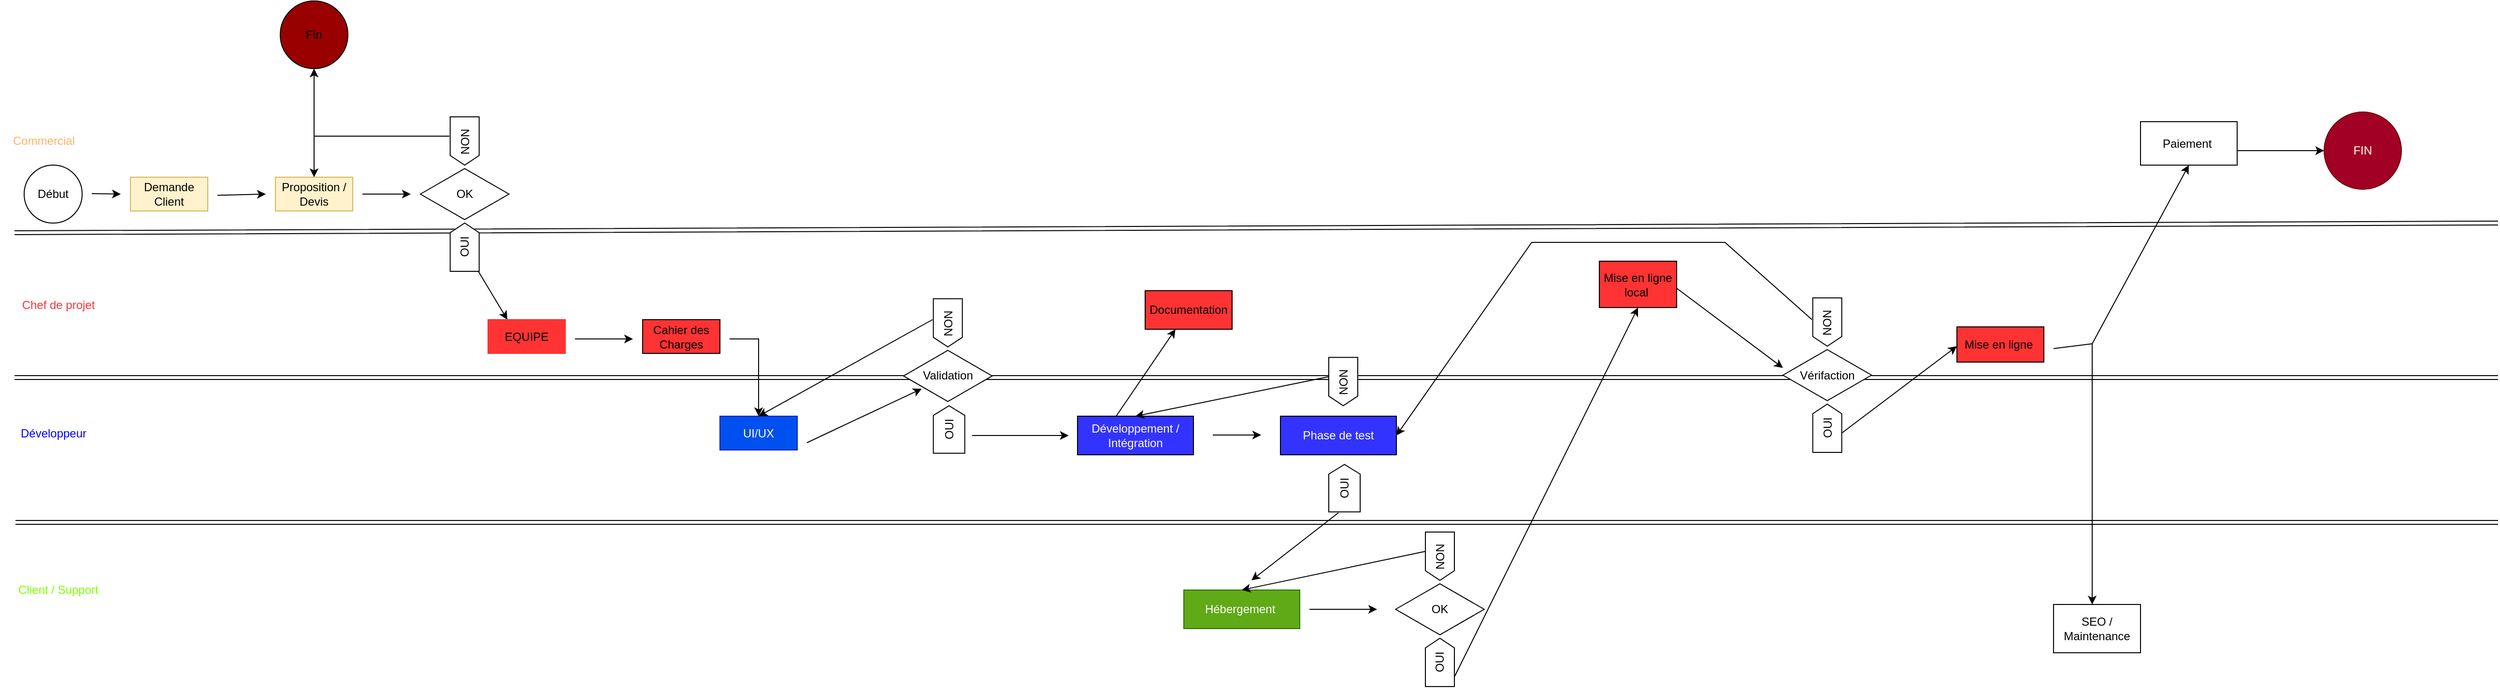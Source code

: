 <mxfile version="28.2.3">
  <diagram name="Page-1" id="Vj1T31qgjQq3DLZXzhmD">
    <mxGraphModel dx="2500" dy="2104" grid="1" gridSize="10" guides="1" tooltips="1" connect="1" arrows="1" fold="1" page="1" pageScale="1" pageWidth="827" pageHeight="1169" math="0" shadow="0">
      <root>
        <mxCell id="0" />
        <mxCell id="1" parent="0" />
        <mxCell id="lrz969mG2s1heAxVIsgZ-2" value="Début" style="ellipse;whiteSpace=wrap;html=1;aspect=fixed;" vertex="1" parent="1">
          <mxGeometry x="130" y="80" width="60" height="60" as="geometry" />
        </mxCell>
        <mxCell id="lrz969mG2s1heAxVIsgZ-3" value="" style="shape=link;html=1;rounded=0;" edge="1" parent="1">
          <mxGeometry width="100" relative="1" as="geometry">
            <mxPoint x="120" y="150" as="sourcePoint" />
            <mxPoint x="2690" y="140" as="targetPoint" />
          </mxGeometry>
        </mxCell>
        <mxCell id="lrz969mG2s1heAxVIsgZ-4" value="&lt;font style=&quot;color: rgb(255, 179, 102);&quot;&gt;Commercial&lt;/font&gt;" style="text;html=1;align=center;verticalAlign=middle;resizable=0;points=[];autosize=1;strokeColor=none;fillColor=none;" vertex="1" parent="1">
          <mxGeometry x="105" y="40" width="90" height="30" as="geometry" />
        </mxCell>
        <mxCell id="lrz969mG2s1heAxVIsgZ-5" value="&lt;font style=&quot;color: rgb(255, 51, 51);&quot;&gt;Chef de projet&lt;/font&gt;" style="text;html=1;align=center;verticalAlign=middle;resizable=0;points=[];autosize=1;strokeColor=none;fillColor=none;" vertex="1" parent="1">
          <mxGeometry x="115" y="210" width="100" height="30" as="geometry" />
        </mxCell>
        <mxCell id="lrz969mG2s1heAxVIsgZ-6" value="&lt;font style=&quot;color: rgb(0, 0, 255);&quot;&gt;Développeur&lt;/font&gt;" style="text;html=1;align=center;verticalAlign=middle;resizable=0;points=[];autosize=1;strokeColor=none;fillColor=none;" vertex="1" parent="1">
          <mxGeometry x="115" y="342.5" width="90" height="30" as="geometry" />
        </mxCell>
        <mxCell id="lrz969mG2s1heAxVIsgZ-7" value="&lt;font style=&quot;color: rgb(128, 255, 0);&quot;&gt;Client / Support&lt;/font&gt;" style="text;html=1;align=center;verticalAlign=middle;resizable=0;points=[];autosize=1;strokeColor=none;fillColor=none;" vertex="1" parent="1">
          <mxGeometry x="110" y="505" width="110" height="30" as="geometry" />
        </mxCell>
        <mxCell id="lrz969mG2s1heAxVIsgZ-8" value="" style="shape=link;html=1;rounded=0;" edge="1" parent="1">
          <mxGeometry width="100" relative="1" as="geometry">
            <mxPoint x="120" y="300" as="sourcePoint" />
            <mxPoint x="2690" y="300" as="targetPoint" />
          </mxGeometry>
        </mxCell>
        <mxCell id="lrz969mG2s1heAxVIsgZ-9" value="" style="shape=link;html=1;rounded=0;" edge="1" parent="1">
          <mxGeometry width="100" relative="1" as="geometry">
            <mxPoint x="121" y="450" as="sourcePoint" />
            <mxPoint x="2690" y="450" as="targetPoint" />
          </mxGeometry>
        </mxCell>
        <mxCell id="lrz969mG2s1heAxVIsgZ-11" value="" style="endArrow=classic;html=1;rounded=0;" edge="1" parent="1">
          <mxGeometry width="50" height="50" relative="1" as="geometry">
            <mxPoint x="200" y="109.5" as="sourcePoint" />
            <mxPoint x="230" y="110" as="targetPoint" />
            <Array as="points" />
          </mxGeometry>
        </mxCell>
        <mxCell id="lrz969mG2s1heAxVIsgZ-12" value="Demande Client" style="rounded=0;whiteSpace=wrap;html=1;fillColor=#fff2cc;strokeColor=#d6b656;" vertex="1" parent="1">
          <mxGeometry x="240" y="92.5" width="80" height="35" as="geometry" />
        </mxCell>
        <mxCell id="lrz969mG2s1heAxVIsgZ-13" value="" style="endArrow=classic;html=1;rounded=0;" edge="1" parent="1">
          <mxGeometry width="50" height="50" relative="1" as="geometry">
            <mxPoint x="330" y="111.25" as="sourcePoint" />
            <mxPoint x="380" y="110" as="targetPoint" />
            <Array as="points" />
          </mxGeometry>
        </mxCell>
        <mxCell id="lrz969mG2s1heAxVIsgZ-14" value="Proposition / Devis" style="rounded=0;whiteSpace=wrap;html=1;fillColor=#fff2cc;strokeColor=#d6b656;" vertex="1" parent="1">
          <mxGeometry x="390" y="92.5" width="80" height="35" as="geometry" />
        </mxCell>
        <mxCell id="lrz969mG2s1heAxVIsgZ-15" value="NON" style="html=1;shadow=0;dashed=0;align=center;verticalAlign=middle;shape=mxgraph.arrows2.arrow;dy=0;dx=10;notch=0;rotation=90;" vertex="1" parent="1">
          <mxGeometry x="560.84" y="40" width="50" height="30" as="geometry" />
        </mxCell>
        <mxCell id="lrz969mG2s1heAxVIsgZ-16" value="" style="endArrow=classic;html=1;rounded=0;" edge="1" parent="1">
          <mxGeometry width="50" height="50" relative="1" as="geometry">
            <mxPoint x="480" y="110" as="sourcePoint" />
            <mxPoint x="530" y="110" as="targetPoint" />
          </mxGeometry>
        </mxCell>
        <mxCell id="lrz969mG2s1heAxVIsgZ-17" value="OK" style="html=1;whiteSpace=wrap;aspect=fixed;shape=isoRectangle;" vertex="1" parent="1">
          <mxGeometry x="540" y="82.5" width="91.67" height="55" as="geometry" />
        </mxCell>
        <mxCell id="lrz969mG2s1heAxVIsgZ-18" value="" style="endArrow=classic;html=1;rounded=0;entryX=0.5;entryY=0;entryDx=0;entryDy=0;" edge="1" parent="1" target="lrz969mG2s1heAxVIsgZ-14">
          <mxGeometry width="50" height="50" relative="1" as="geometry">
            <mxPoint x="570" y="50" as="sourcePoint" />
            <mxPoint x="170" y="50" as="targetPoint" />
            <Array as="points">
              <mxPoint x="430" y="50" />
            </Array>
          </mxGeometry>
        </mxCell>
        <mxCell id="lrz969mG2s1heAxVIsgZ-19" value="OUI" style="html=1;shadow=0;dashed=0;align=center;verticalAlign=middle;shape=mxgraph.arrows2.arrow;dy=0;dx=10;notch=0;rotation=-90;" vertex="1" parent="1">
          <mxGeometry x="560.84" y="150" width="50" height="30" as="geometry" />
        </mxCell>
        <mxCell id="lrz969mG2s1heAxVIsgZ-20" value="" style="endArrow=classic;html=1;rounded=0;" edge="1" parent="1">
          <mxGeometry width="50" height="50" relative="1" as="geometry">
            <mxPoint x="600" y="190" as="sourcePoint" />
            <mxPoint x="630" y="240" as="targetPoint" />
          </mxGeometry>
        </mxCell>
        <mxCell id="lrz969mG2s1heAxVIsgZ-21" value="EQUIPE" style="rounded=0;whiteSpace=wrap;html=1;strokeColor=#FF3333;fillColor=#FF3333;" vertex="1" parent="1">
          <mxGeometry x="610" y="240" width="80" height="35" as="geometry" />
        </mxCell>
        <mxCell id="lrz969mG2s1heAxVIsgZ-22" value="" style="endArrow=classic;html=1;rounded=0;" edge="1" parent="1">
          <mxGeometry width="50" height="50" relative="1" as="geometry">
            <mxPoint x="700" y="260" as="sourcePoint" />
            <mxPoint x="760" y="260" as="targetPoint" />
          </mxGeometry>
        </mxCell>
        <mxCell id="lrz969mG2s1heAxVIsgZ-23" value="Cahier des Charges" style="rounded=0;whiteSpace=wrap;html=1;fillColor=#FF3333;" vertex="1" parent="1">
          <mxGeometry x="770" y="240" width="80" height="35" as="geometry" />
        </mxCell>
        <mxCell id="lrz969mG2s1heAxVIsgZ-24" value="" style="endArrow=classic;html=1;rounded=0;" edge="1" parent="1">
          <mxGeometry width="50" height="50" relative="1" as="geometry">
            <mxPoint x="860" y="260" as="sourcePoint" />
            <mxPoint x="890" y="340" as="targetPoint" />
            <Array as="points">
              <mxPoint x="890" y="260" />
            </Array>
          </mxGeometry>
        </mxCell>
        <mxCell id="lrz969mG2s1heAxVIsgZ-25" value="UI/UX" style="rounded=0;whiteSpace=wrap;html=1;fillColor=#0050ef;fontColor=#ffffff;strokeColor=#001DBC;" vertex="1" parent="1">
          <mxGeometry x="850" y="340" width="80" height="35" as="geometry" />
        </mxCell>
        <mxCell id="lrz969mG2s1heAxVIsgZ-26" value="NON" style="html=1;shadow=0;dashed=0;align=center;verticalAlign=middle;shape=mxgraph.arrows2.arrow;dy=0;dx=10;notch=0;rotation=90;" vertex="1" parent="1">
          <mxGeometry x="1060.83" y="228.33" width="50" height="30" as="geometry" />
        </mxCell>
        <mxCell id="lrz969mG2s1heAxVIsgZ-27" value="OUI" style="html=1;shadow=0;dashed=0;align=center;verticalAlign=middle;shape=mxgraph.arrows2.arrow;dy=0;dx=10;notch=0;rotation=-90;" vertex="1" parent="1">
          <mxGeometry x="1062.5" y="337.5" width="49.17" height="32.5" as="geometry" />
        </mxCell>
        <mxCell id="lrz969mG2s1heAxVIsgZ-28" value="Validation" style="html=1;whiteSpace=wrap;aspect=fixed;shape=isoRectangle;" vertex="1" parent="1">
          <mxGeometry x="1040" y="270.83" width="91.67" height="55" as="geometry" />
        </mxCell>
        <mxCell id="lrz969mG2s1heAxVIsgZ-29" value="" style="endArrow=classic;html=1;rounded=0;entryX=0.205;entryY=0.741;entryDx=0;entryDy=0;entryPerimeter=0;" edge="1" parent="1" target="lrz969mG2s1heAxVIsgZ-28">
          <mxGeometry width="50" height="50" relative="1" as="geometry">
            <mxPoint x="940" y="367.5" as="sourcePoint" />
            <mxPoint x="980" y="360" as="targetPoint" />
          </mxGeometry>
        </mxCell>
        <mxCell id="lrz969mG2s1heAxVIsgZ-30" value="" style="endArrow=classic;html=1;rounded=0;" edge="1" parent="1">
          <mxGeometry width="50" height="50" relative="1" as="geometry">
            <mxPoint x="1070" y="240" as="sourcePoint" />
            <mxPoint x="890" y="340" as="targetPoint" />
          </mxGeometry>
        </mxCell>
        <mxCell id="lrz969mG2s1heAxVIsgZ-31" value="" style="endArrow=classic;html=1;rounded=0;" edge="1" parent="1">
          <mxGeometry width="50" height="50" relative="1" as="geometry">
            <mxPoint x="1110.83" y="360" as="sourcePoint" />
            <mxPoint x="1210.83" y="360" as="targetPoint" />
          </mxGeometry>
        </mxCell>
        <mxCell id="lrz969mG2s1heAxVIsgZ-32" value="Développement / Intégration" style="rounded=0;whiteSpace=wrap;html=1;fillColor=#3333FF;fontColor=#FFFFFF;" vertex="1" parent="1">
          <mxGeometry x="1220" y="340" width="120" height="40" as="geometry" />
        </mxCell>
        <mxCell id="lrz969mG2s1heAxVIsgZ-33" value="Phase de test" style="rounded=0;whiteSpace=wrap;html=1;fillColor=#3333FF;fontColor=#FFFFFF;" vertex="1" parent="1">
          <mxGeometry x="1430" y="340" width="120" height="40" as="geometry" />
        </mxCell>
        <mxCell id="lrz969mG2s1heAxVIsgZ-34" value="" style="endArrow=classic;html=1;rounded=0;" edge="1" parent="1">
          <mxGeometry width="50" height="50" relative="1" as="geometry">
            <mxPoint x="1360" y="359.5" as="sourcePoint" />
            <mxPoint x="1410" y="359.5" as="targetPoint" />
          </mxGeometry>
        </mxCell>
        <mxCell id="lrz969mG2s1heAxVIsgZ-36" value="NON" style="html=1;shadow=0;dashed=0;align=center;verticalAlign=middle;shape=mxgraph.arrows2.arrow;dy=0;dx=10;notch=0;rotation=90;" vertex="1" parent="1">
          <mxGeometry x="1470" y="289.17" width="50" height="30" as="geometry" />
        </mxCell>
        <mxCell id="lrz969mG2s1heAxVIsgZ-37" value="OUI" style="html=1;shadow=0;dashed=0;align=center;verticalAlign=middle;shape=mxgraph.arrows2.arrow;dy=0;dx=10;notch=0;rotation=-90;" vertex="1" parent="1">
          <mxGeometry x="1471.67" y="398.34" width="49.17" height="32.5" as="geometry" />
        </mxCell>
        <mxCell id="lrz969mG2s1heAxVIsgZ-38" value="" style="endArrow=classic;html=1;rounded=0;exitX=0;exitY=0;exitDx=20;exitDy=30;exitPerimeter=0;entryX=0.5;entryY=0;entryDx=0;entryDy=0;" edge="1" parent="1" source="lrz969mG2s1heAxVIsgZ-36" target="lrz969mG2s1heAxVIsgZ-32">
          <mxGeometry width="50" height="50" relative="1" as="geometry">
            <mxPoint x="1370" y="300" as="sourcePoint" />
            <mxPoint x="1420" y="250" as="targetPoint" />
          </mxGeometry>
        </mxCell>
        <mxCell id="lrz969mG2s1heAxVIsgZ-39" value="" style="endArrow=classic;html=1;rounded=0;" edge="1" parent="1">
          <mxGeometry width="50" height="50" relative="1" as="geometry">
            <mxPoint x="1490" y="440" as="sourcePoint" />
            <mxPoint x="1400" y="510" as="targetPoint" />
          </mxGeometry>
        </mxCell>
        <mxCell id="lrz969mG2s1heAxVIsgZ-40" value="Hébergement&amp;nbsp;" style="rounded=0;whiteSpace=wrap;html=1;fillColor=#60a917;fontColor=#ffffff;strokeColor=#2D7600;" vertex="1" parent="1">
          <mxGeometry x="1330" y="520" width="120" height="40" as="geometry" />
        </mxCell>
        <mxCell id="lrz969mG2s1heAxVIsgZ-41" value="NON" style="html=1;shadow=0;dashed=0;align=center;verticalAlign=middle;shape=mxgraph.arrows2.arrow;dy=0;dx=10;notch=0;rotation=90;" vertex="1" parent="1">
          <mxGeometry x="1570" y="470" width="50" height="30" as="geometry" />
        </mxCell>
        <mxCell id="lrz969mG2s1heAxVIsgZ-42" value="OUI" style="html=1;shadow=0;dashed=0;align=center;verticalAlign=middle;shape=mxgraph.arrows2.arrow;dy=0;dx=10;notch=0;rotation=-90;" vertex="1" parent="1">
          <mxGeometry x="1570" y="580" width="50" height="30" as="geometry" />
        </mxCell>
        <mxCell id="lrz969mG2s1heAxVIsgZ-43" value="OK" style="html=1;whiteSpace=wrap;aspect=fixed;shape=isoRectangle;" vertex="1" parent="1">
          <mxGeometry x="1549.17" y="512.5" width="91.67" height="55" as="geometry" />
        </mxCell>
        <mxCell id="lrz969mG2s1heAxVIsgZ-44" value="" style="endArrow=classic;html=1;rounded=0;" edge="1" parent="1">
          <mxGeometry width="50" height="50" relative="1" as="geometry">
            <mxPoint x="1460" y="540" as="sourcePoint" />
            <mxPoint x="1530" y="540" as="targetPoint" />
          </mxGeometry>
        </mxCell>
        <mxCell id="lrz969mG2s1heAxVIsgZ-45" value="" style="endArrow=classic;html=1;rounded=0;" edge="1" parent="1" target="lrz969mG2s1heAxVIsgZ-46">
          <mxGeometry width="50" height="50" relative="1" as="geometry">
            <mxPoint x="1260" y="340" as="sourcePoint" />
            <mxPoint x="1330" y="260" as="targetPoint" />
          </mxGeometry>
        </mxCell>
        <mxCell id="lrz969mG2s1heAxVIsgZ-46" value="Documentation" style="rounded=0;whiteSpace=wrap;html=1;fillColor=#FF3333;" vertex="1" parent="1">
          <mxGeometry x="1290" y="210" width="90" height="40" as="geometry" />
        </mxCell>
        <mxCell id="lrz969mG2s1heAxVIsgZ-47" value="Mise en ligne local&amp;nbsp;" style="rounded=0;whiteSpace=wrap;html=1;fillColor=#FF3333;" vertex="1" parent="1">
          <mxGeometry x="1760" y="179.5" width="80" height="48" as="geometry" />
        </mxCell>
        <mxCell id="lrz969mG2s1heAxVIsgZ-48" value="" style="endArrow=classic;html=1;rounded=0;exitX=0;exitY=0;exitDx=20;exitDy=30;exitPerimeter=0;entryX=0.5;entryY=0;entryDx=0;entryDy=0;" edge="1" parent="1" source="lrz969mG2s1heAxVIsgZ-41" target="lrz969mG2s1heAxVIsgZ-40">
          <mxGeometry width="50" height="50" relative="1" as="geometry">
            <mxPoint x="1530" y="490" as="sourcePoint" />
            <mxPoint x="1440" y="480" as="targetPoint" />
          </mxGeometry>
        </mxCell>
        <mxCell id="lrz969mG2s1heAxVIsgZ-49" value="" style="endArrow=classic;html=1;rounded=0;entryX=0.5;entryY=1;entryDx=0;entryDy=0;" edge="1" parent="1" target="lrz969mG2s1heAxVIsgZ-47">
          <mxGeometry width="50" height="50" relative="1" as="geometry">
            <mxPoint x="1610" y="610" as="sourcePoint" />
            <mxPoint x="1660" y="560" as="targetPoint" />
          </mxGeometry>
        </mxCell>
        <mxCell id="lrz969mG2s1heAxVIsgZ-50" value="" style="endArrow=classic;html=1;rounded=0;" edge="1" parent="1">
          <mxGeometry width="50" height="50" relative="1" as="geometry">
            <mxPoint x="1840" y="207.5" as="sourcePoint" />
            <mxPoint x="1950" y="290" as="targetPoint" />
          </mxGeometry>
        </mxCell>
        <mxCell id="lrz969mG2s1heAxVIsgZ-52" value="NON" style="html=1;shadow=0;dashed=0;align=center;verticalAlign=middle;shape=mxgraph.arrows2.arrow;dy=0;dx=10;notch=0;rotation=90;" vertex="1" parent="1">
          <mxGeometry x="1970.84" y="227.5" width="50" height="30" as="geometry" />
        </mxCell>
        <mxCell id="lrz969mG2s1heAxVIsgZ-53" value="Vérifaction" style="html=1;whiteSpace=wrap;aspect=fixed;shape=isoRectangle;" vertex="1" parent="1">
          <mxGeometry x="1950.01" y="270" width="91.67" height="55" as="geometry" />
        </mxCell>
        <mxCell id="lrz969mG2s1heAxVIsgZ-54" value="OUI" style="html=1;shadow=0;dashed=0;align=center;verticalAlign=middle;shape=mxgraph.arrows2.arrow;dy=0;dx=10;notch=0;rotation=-90;" vertex="1" parent="1">
          <mxGeometry x="1970.84" y="337.5" width="50" height="30" as="geometry" />
        </mxCell>
        <mxCell id="lrz969mG2s1heAxVIsgZ-55" value="" style="endArrow=classic;html=1;rounded=0;entryX=1;entryY=0.5;entryDx=0;entryDy=0;" edge="1" parent="1" target="lrz969mG2s1heAxVIsgZ-33">
          <mxGeometry width="50" height="50" relative="1" as="geometry">
            <mxPoint x="1980" y="240" as="sourcePoint" />
            <mxPoint x="1670" y="340" as="targetPoint" />
            <Array as="points">
              <mxPoint x="1890" y="160" />
              <mxPoint x="1690" y="160" />
            </Array>
          </mxGeometry>
        </mxCell>
        <mxCell id="lrz969mG2s1heAxVIsgZ-56" value="" style="endArrow=classic;html=1;rounded=0;exitX=0;exitY=0;exitDx=20;exitDy=30;exitPerimeter=0;" edge="1" parent="1" source="lrz969mG2s1heAxVIsgZ-54">
          <mxGeometry width="50" height="50" relative="1" as="geometry">
            <mxPoint x="2030" y="277.5" as="sourcePoint" />
            <mxPoint x="2130" y="267.5" as="targetPoint" />
          </mxGeometry>
        </mxCell>
        <mxCell id="lrz969mG2s1heAxVIsgZ-57" value="Mise en ligne&amp;nbsp;" style="rounded=0;whiteSpace=wrap;html=1;fillColor=#FF3333;" vertex="1" parent="1">
          <mxGeometry x="2130" y="247.5" width="90" height="36.5" as="geometry" />
        </mxCell>
        <mxCell id="lrz969mG2s1heAxVIsgZ-59" value="" style="endArrow=classic;html=1;rounded=0;" edge="1" parent="1">
          <mxGeometry width="50" height="50" relative="1" as="geometry">
            <mxPoint x="2230" y="270" as="sourcePoint" />
            <mxPoint x="2270" y="535" as="targetPoint" />
            <Array as="points">
              <mxPoint x="2270" y="265" />
            </Array>
          </mxGeometry>
        </mxCell>
        <mxCell id="lrz969mG2s1heAxVIsgZ-60" value="SEO / Maintenance" style="rounded=0;whiteSpace=wrap;html=1;" vertex="1" parent="1">
          <mxGeometry x="2230" y="535" width="90" height="50" as="geometry" />
        </mxCell>
        <mxCell id="lrz969mG2s1heAxVIsgZ-61" value="" style="endArrow=classic;html=1;rounded=0;entryX=0.5;entryY=1;entryDx=0;entryDy=0;" edge="1" parent="1" target="lrz969mG2s1heAxVIsgZ-62">
          <mxGeometry width="50" height="50" relative="1" as="geometry">
            <mxPoint x="2270" y="265" as="sourcePoint" />
            <mxPoint x="2370" y="85" as="targetPoint" />
          </mxGeometry>
        </mxCell>
        <mxCell id="lrz969mG2s1heAxVIsgZ-62" value="Paiement&amp;nbsp;" style="rounded=0;whiteSpace=wrap;html=1;" vertex="1" parent="1">
          <mxGeometry x="2320" y="35" width="100" height="45" as="geometry" />
        </mxCell>
        <mxCell id="lrz969mG2s1heAxVIsgZ-63" value="" style="endArrow=classic;html=1;rounded=0;" edge="1" parent="1">
          <mxGeometry width="50" height="50" relative="1" as="geometry">
            <mxPoint x="2420" y="65" as="sourcePoint" />
            <mxPoint x="2510" y="65" as="targetPoint" />
          </mxGeometry>
        </mxCell>
        <mxCell id="lrz969mG2s1heAxVIsgZ-64" value="FIN" style="ellipse;whiteSpace=wrap;html=1;aspect=fixed;fillColor=#a20025;fontColor=#ffffff;strokeColor=#6F0000;" vertex="1" parent="1">
          <mxGeometry x="2510" y="25" width="80" height="80" as="geometry" />
        </mxCell>
        <mxCell id="lrz969mG2s1heAxVIsgZ-65" value="" style="endArrow=classic;html=1;rounded=0;" edge="1" parent="1">
          <mxGeometry width="50" height="50" relative="1" as="geometry">
            <mxPoint x="430" y="50" as="sourcePoint" />
            <mxPoint x="430" y="-20" as="targetPoint" />
          </mxGeometry>
        </mxCell>
        <mxCell id="lrz969mG2s1heAxVIsgZ-66" value="Fin" style="ellipse;whiteSpace=wrap;html=1;aspect=fixed;fillColor=#990000;" vertex="1" parent="1">
          <mxGeometry x="395" y="-90" width="70" height="70" as="geometry" />
        </mxCell>
      </root>
    </mxGraphModel>
  </diagram>
</mxfile>
